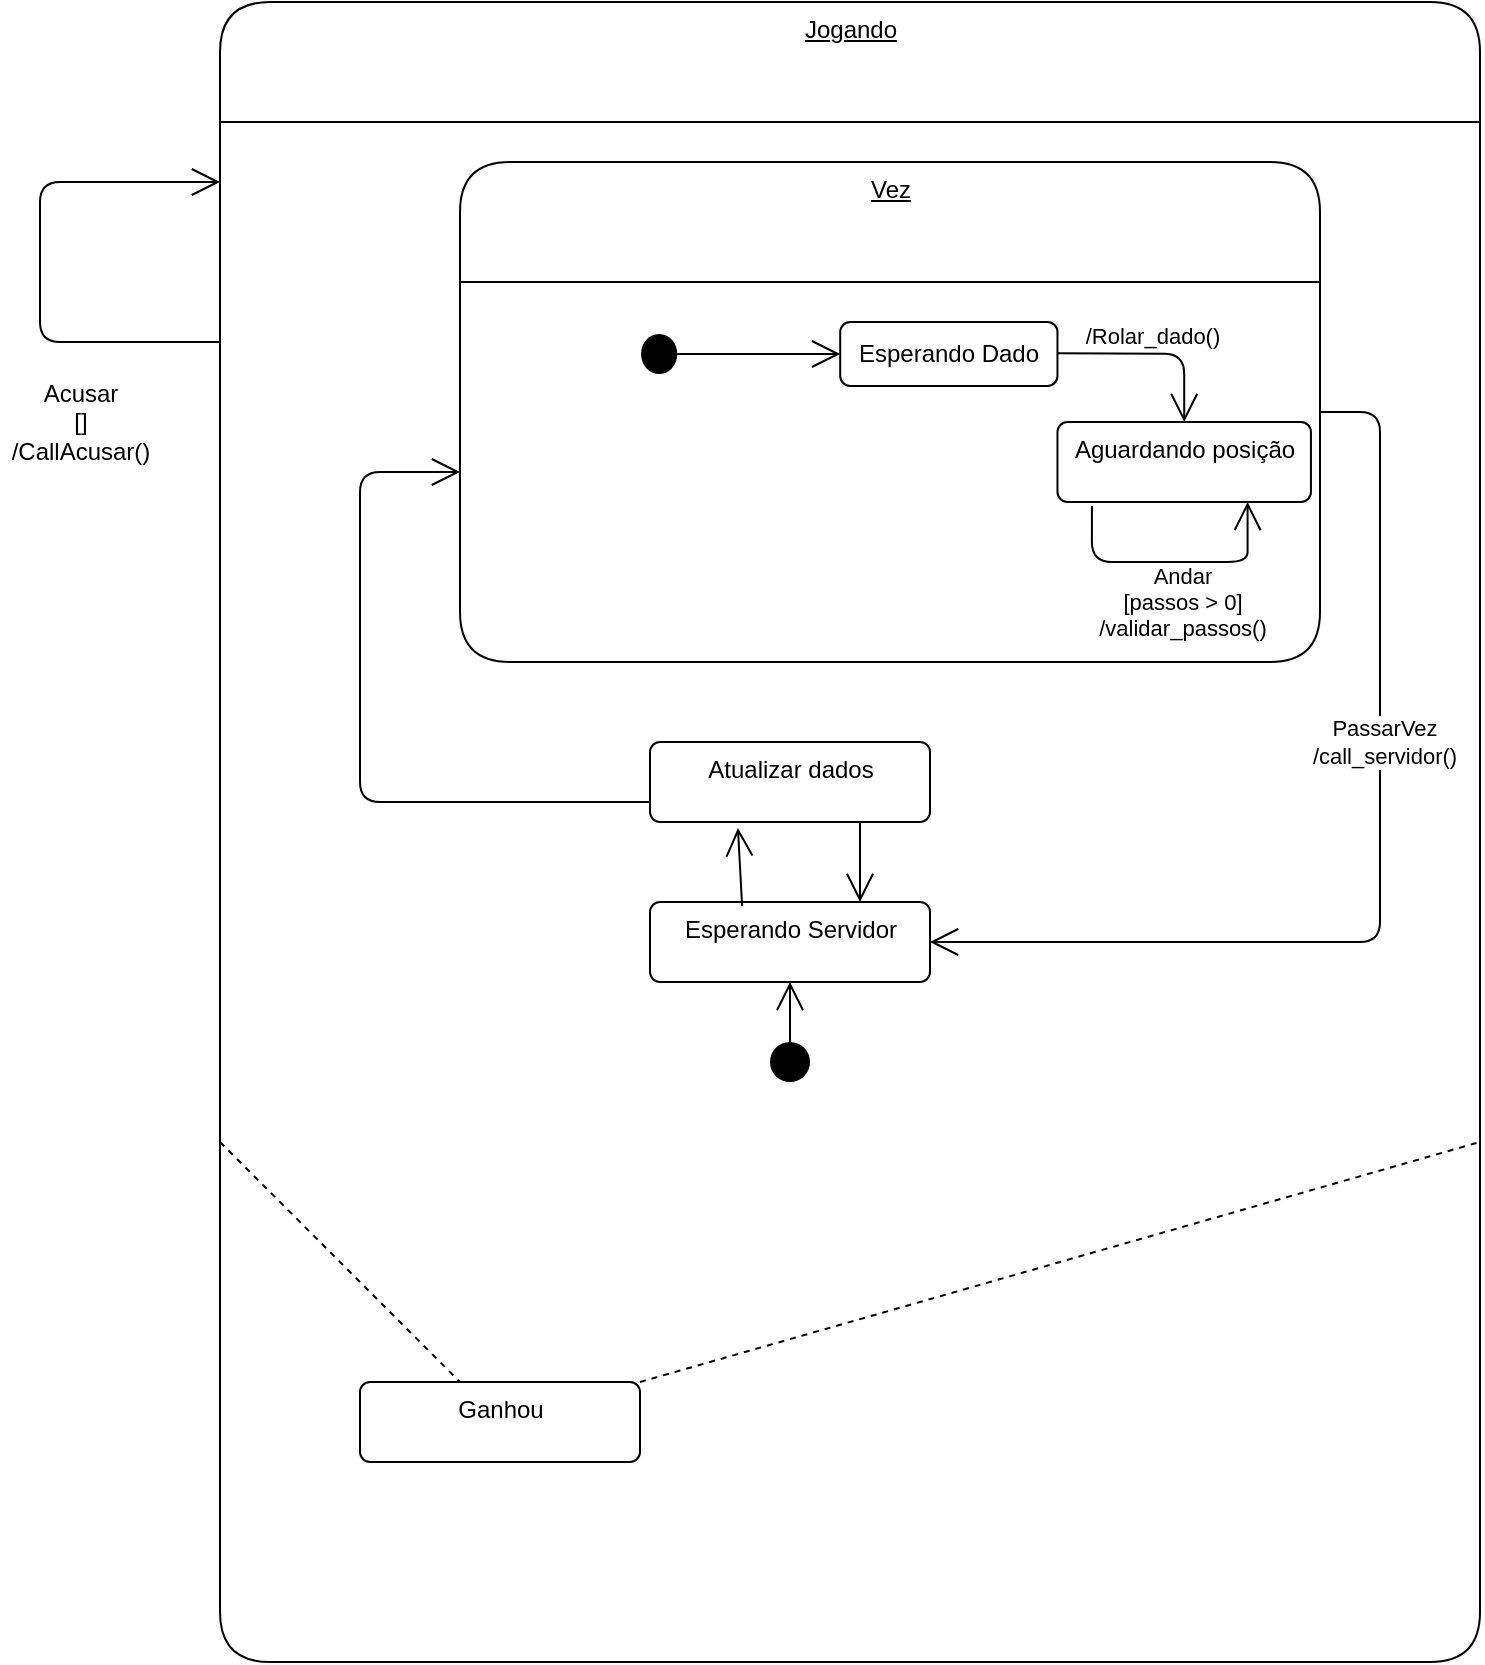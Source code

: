 <mxfile version="13.8.8" type="github" pages="2">
  <diagram id="FdHQBJaeoCMGci68xZTH" name="Page-1">
    <mxGraphModel dx="1014" dy="1667" grid="1" gridSize="10" guides="1" tooltips="1" connect="1" arrows="1" fold="1" page="1" pageScale="1" pageWidth="850" pageHeight="1100" math="0" shadow="0">
      <root>
        <mxCell id="0" />
        <mxCell id="1" parent="0" />
        <mxCell id="_obTZbQJrCH8QQwS0obB-1" value="Jogando" style="swimlane;fontStyle=4;align=center;verticalAlign=top;childLayout=stackLayout;horizontal=1;startSize=60;horizontalStack=0;resizeParent=1;resizeParentMax=0;resizeLast=0;collapsible=0;marginBottom=0;html=1;rounded=1;absoluteArcSize=1;arcSize=50;" parent="1" vertex="1">
          <mxGeometry x="210" y="-10" width="630" height="830" as="geometry" />
        </mxCell>
        <mxCell id="SEdrJ9N1UdzwdL0SiEn2-11" value="Vez" style="swimlane;fontStyle=4;align=center;verticalAlign=top;childLayout=stackLayout;horizontal=1;startSize=60;horizontalStack=0;resizeParent=1;resizeParentMax=0;resizeLast=0;collapsible=0;marginBottom=0;html=1;rounded=1;absoluteArcSize=1;arcSize=50;" parent="1" vertex="1">
          <mxGeometry x="330" y="70" width="430" height="250" as="geometry" />
        </mxCell>
        <mxCell id="SEdrJ9N1UdzwdL0SiEn2-2" value="" style="fillColor=none;strokeColor=none;container=1;collapsible=0;" parent="SEdrJ9N1UdzwdL0SiEn2-11" vertex="1">
          <mxGeometry y="60" width="430" height="190" as="geometry" />
        </mxCell>
        <mxCell id="SEdrJ9N1UdzwdL0SiEn2-3" value="Esperando Dado" style="html=1;align=center;verticalAlign=middle;rounded=1;absoluteArcSize=1;arcSize=10;" parent="SEdrJ9N1UdzwdL0SiEn2-2" vertex="1">
          <mxGeometry x="190.105" y="20" width="108.632" height="32" as="geometry" />
        </mxCell>
        <mxCell id="SEdrJ9N1UdzwdL0SiEn2-4" value="Aguardando posição" style="html=1;align=center;verticalAlign=top;rounded=1;absoluteArcSize=1;arcSize=10;dashed=0;" parent="SEdrJ9N1UdzwdL0SiEn2-2" vertex="1">
          <mxGeometry x="298.737" y="70" width="126.737" height="40" as="geometry" />
        </mxCell>
        <mxCell id="SEdrJ9N1UdzwdL0SiEn2-5" value="" style="ellipse;fillColor=#000000;strokeColor=none;" parent="SEdrJ9N1UdzwdL0SiEn2-2" vertex="1">
          <mxGeometry x="90.526" y="26" width="18.105" height="20" as="geometry" />
        </mxCell>
        <mxCell id="SEdrJ9N1UdzwdL0SiEn2-6" value="" style="endArrow=open;endFill=1;endSize=12;html=1;exitX=1;exitY=0.5;exitDx=0;exitDy=0;entryX=0;entryY=0.5;entryDx=0;entryDy=0;" parent="SEdrJ9N1UdzwdL0SiEn2-2" source="SEdrJ9N1UdzwdL0SiEn2-5" target="SEdrJ9N1UdzwdL0SiEn2-3" edge="1">
          <mxGeometry width="160" relative="1" as="geometry">
            <mxPoint x="135.789" y="110" as="sourcePoint" />
            <mxPoint x="280.632" y="110" as="targetPoint" />
            <Array as="points">
              <mxPoint x="117.684" y="36" />
            </Array>
          </mxGeometry>
        </mxCell>
        <mxCell id="SEdrJ9N1UdzwdL0SiEn2-7" value="" style="endArrow=open;endFill=1;endSize=12;html=1;" parent="SEdrJ9N1UdzwdL0SiEn2-2" target="SEdrJ9N1UdzwdL0SiEn2-4" edge="1">
          <mxGeometry width="160" relative="1" as="geometry">
            <mxPoint x="298.737" y="35.58" as="sourcePoint" />
            <mxPoint x="443.579" y="35.58" as="targetPoint" />
            <Array as="points">
              <mxPoint x="362.105" y="36" />
            </Array>
          </mxGeometry>
        </mxCell>
        <mxCell id="SEdrJ9N1UdzwdL0SiEn2-8" value="&lt;br&gt;/Rolar_dado()" style="edgeLabel;html=1;align=center;verticalAlign=middle;resizable=0;points=[];" parent="SEdrJ9N1UdzwdL0SiEn2-7" vertex="1" connectable="0">
          <mxGeometry x="-0.154" y="-2" relative="1" as="geometry">
            <mxPoint x="6.01" y="-17.84" as="offset" />
          </mxGeometry>
        </mxCell>
        <mxCell id="SEdrJ9N1UdzwdL0SiEn2-9" value="" style="endArrow=open;endFill=1;endSize=12;html=1;exitX=0.136;exitY=1.05;exitDx=0;exitDy=0;exitPerimeter=0;entryX=0.75;entryY=1;entryDx=0;entryDy=0;" parent="SEdrJ9N1UdzwdL0SiEn2-2" source="SEdrJ9N1UdzwdL0SiEn2-4" target="SEdrJ9N1UdzwdL0SiEn2-4" edge="1">
          <mxGeometry width="160" relative="1" as="geometry">
            <mxPoint x="307.789" y="150" as="sourcePoint" />
            <mxPoint x="452.632" y="150" as="targetPoint" />
            <Array as="points">
              <mxPoint x="315.937" y="140" />
              <mxPoint x="393.789" y="140" />
              <mxPoint x="393.789" y="130" />
            </Array>
          </mxGeometry>
        </mxCell>
        <mxCell id="SEdrJ9N1UdzwdL0SiEn2-10" value="&lt;div&gt;Andar&lt;br&gt;&lt;/div&gt;&lt;div&gt;[passos &amp;gt; 0]&lt;/div&gt;/validar_passos()" style="edgeLabel;html=1;align=center;verticalAlign=middle;resizable=0;points=[];" parent="SEdrJ9N1UdzwdL0SiEn2-9" vertex="1" connectable="0">
          <mxGeometry x="0.122" y="4" relative="1" as="geometry">
            <mxPoint x="-3" y="24" as="offset" />
          </mxGeometry>
        </mxCell>
        <mxCell id="H79wvoNpTXZyTcH2wQpE-5" value="Atualizar dados" style="html=1;align=center;verticalAlign=top;rounded=1;absoluteArcSize=1;arcSize=10;dashed=0;" parent="1" vertex="1">
          <mxGeometry x="425" y="360" width="140" height="40" as="geometry" />
        </mxCell>
        <mxCell id="_obTZbQJrCH8QQwS0obB-20" value="Esperando Servidor" style="html=1;align=center;verticalAlign=top;rounded=1;absoluteArcSize=1;arcSize=10;dashed=0;" parent="1" vertex="1">
          <mxGeometry x="425" y="440" width="140" height="40" as="geometry" />
        </mxCell>
        <mxCell id="_obTZbQJrCH8QQwS0obB-17" value="" style="endArrow=open;endFill=1;endSize=12;html=1;exitX=0;exitY=0.75;exitDx=0;exitDy=0;entryX=0;entryY=0.5;entryDx=0;entryDy=0;" parent="1" source="H79wvoNpTXZyTcH2wQpE-5" target="SEdrJ9N1UdzwdL0SiEn2-2" edge="1">
          <mxGeometry width="160" relative="1" as="geometry">
            <mxPoint x="150" y="460" as="sourcePoint" />
            <mxPoint x="30" y="350" as="targetPoint" />
            <Array as="points">
              <mxPoint x="280" y="390" />
              <mxPoint x="280" y="225" />
            </Array>
          </mxGeometry>
        </mxCell>
        <mxCell id="H79wvoNpTXZyTcH2wQpE-6" value="" style="endArrow=open;endFill=1;endSize=12;html=1;exitX=0.329;exitY=0.05;exitDx=0;exitDy=0;exitPerimeter=0;entryX=0.314;entryY=1.075;entryDx=0;entryDy=0;entryPerimeter=0;" parent="1" source="_obTZbQJrCH8QQwS0obB-20" target="H79wvoNpTXZyTcH2wQpE-5" edge="1">
          <mxGeometry width="160" relative="1" as="geometry">
            <mxPoint x="330" y="310" as="sourcePoint" />
            <mxPoint x="490" y="310" as="targetPoint" />
          </mxGeometry>
        </mxCell>
        <mxCell id="H79wvoNpTXZyTcH2wQpE-7" value="" style="endArrow=open;endFill=1;endSize=12;html=1;exitX=0.75;exitY=1;exitDx=0;exitDy=0;entryX=0.75;entryY=0;entryDx=0;entryDy=0;" parent="1" source="H79wvoNpTXZyTcH2wQpE-5" target="_obTZbQJrCH8QQwS0obB-20" edge="1">
          <mxGeometry width="160" relative="1" as="geometry">
            <mxPoint x="330" y="310" as="sourcePoint" />
            <mxPoint x="490" y="310" as="targetPoint" />
          </mxGeometry>
        </mxCell>
        <mxCell id="_obTZbQJrCH8QQwS0obB-16" value="" style="endArrow=open;endFill=1;endSize=12;html=1;entryX=1;entryY=0.5;entryDx=0;entryDy=0;exitX=1;exitY=0.5;exitDx=0;exitDy=0;" parent="1" source="SEdrJ9N1UdzwdL0SiEn2-11" target="_obTZbQJrCH8QQwS0obB-20" edge="1">
          <mxGeometry width="160" relative="1" as="geometry">
            <mxPoint x="560" y="140" as="sourcePoint" />
            <mxPoint x="290" y="390" as="targetPoint" />
            <Array as="points">
              <mxPoint x="790" y="195" />
              <mxPoint x="790" y="460" />
            </Array>
          </mxGeometry>
        </mxCell>
        <mxCell id="H79wvoNpTXZyTcH2wQpE-1" value="PassarVez&lt;br&gt;&lt;div&gt;/call_servidor()&lt;br&gt;&lt;/div&gt;" style="edgeLabel;html=1;align=center;verticalAlign=middle;resizable=0;points=[];" parent="_obTZbQJrCH8QQwS0obB-16" vertex="1" connectable="0">
          <mxGeometry x="-0.501" y="2" relative="1" as="geometry">
            <mxPoint y="65" as="offset" />
          </mxGeometry>
        </mxCell>
        <mxCell id="_obTZbQJrCH8QQwS0obB-19" value="" style="endArrow=open;endFill=1;endSize=12;html=1;entryX=0.5;entryY=1;entryDx=0;entryDy=0;exitX=0.5;exitY=0;exitDx=0;exitDy=0;" parent="1" source="_obTZbQJrCH8QQwS0obB-18" target="_obTZbQJrCH8QQwS0obB-20" edge="1">
          <mxGeometry width="160" relative="1" as="geometry">
            <mxPoint x="210" y="510" as="sourcePoint" />
            <mxPoint x="215" y="500" as="targetPoint" />
          </mxGeometry>
        </mxCell>
        <mxCell id="_obTZbQJrCH8QQwS0obB-18" value="" style="ellipse;fillColor=#000000;strokeColor=none;" parent="1" vertex="1">
          <mxGeometry x="485" y="510" width="20" height="20" as="geometry" />
        </mxCell>
        <mxCell id="SEdrJ9N1UdzwdL0SiEn2-22" value="" style="endArrow=none;dashed=1;html=1;" parent="1" edge="1" source="zj5sqArytaDPVmHcJlim-5">
          <mxGeometry width="50" height="50" relative="1" as="geometry">
            <mxPoint x="210" y="560" as="sourcePoint" />
            <mxPoint x="840" y="560" as="targetPoint" />
          </mxGeometry>
        </mxCell>
        <mxCell id="SEdrJ9N1UdzwdL0SiEn2-23" value="" style="endArrow=open;endFill=1;endSize=12;html=1;" parent="1" edge="1">
          <mxGeometry width="160" relative="1" as="geometry">
            <mxPoint x="210" y="160" as="sourcePoint" />
            <mxPoint x="210" y="80" as="targetPoint" />
            <Array as="points">
              <mxPoint x="120" y="160" />
              <mxPoint x="120" y="80" />
            </Array>
          </mxGeometry>
        </mxCell>
        <mxCell id="SEdrJ9N1UdzwdL0SiEn2-24" value="&lt;div&gt;Acusar&lt;/div&gt;&lt;div&gt;[]&lt;/div&gt;&lt;div&gt;/CallAcusar()&lt;br&gt;&lt;/div&gt;" style="text;html=1;align=center;verticalAlign=middle;resizable=0;points=[];autosize=1;" parent="1" vertex="1">
          <mxGeometry x="100" y="175" width="80" height="50" as="geometry" />
        </mxCell>
        <mxCell id="zj5sqArytaDPVmHcJlim-5" value="Ganhou" style="html=1;align=center;verticalAlign=top;rounded=1;absoluteArcSize=1;arcSize=10;dashed=0;" vertex="1" parent="1">
          <mxGeometry x="280" y="680" width="140" height="40" as="geometry" />
        </mxCell>
        <mxCell id="zj5sqArytaDPVmHcJlim-6" value="" style="endArrow=none;dashed=1;html=1;" edge="1" parent="1" target="zj5sqArytaDPVmHcJlim-5">
          <mxGeometry width="50" height="50" relative="1" as="geometry">
            <mxPoint x="210.0" y="560" as="sourcePoint" />
            <mxPoint x="840" y="560" as="targetPoint" />
          </mxGeometry>
        </mxCell>
      </root>
    </mxGraphModel>
  </diagram>
  <diagram id="dnfbKCSGOnCngcE_kahK" name="Page-2">
    <mxGraphModel grid="1" gridSize="10" guides="1" tooltips="1" connect="1" arrows="1" page="1" fold="1" pageScale="1" pageWidth="850" pageHeight="1100" math="0" shadow="0">
      <root>
        <mxCell id="swVuszVN-sHBQ0xZqsWk-0" />
        <mxCell id="swVuszVN-sHBQ0xZqsWk-1" parent="swVuszVN-sHBQ0xZqsWk-0" />
        <mxCell id="ronm4ShGnRCMgmX61RPs-4" style="edgeStyle=orthogonalEdgeStyle;rounded=0;orthogonalLoop=1;jettySize=auto;html=1;entryX=0;entryY=0.5;entryDx=0;entryDy=0;" edge="1" parent="swVuszVN-sHBQ0xZqsWk-1" source="swVuszVN-sHBQ0xZqsWk-2" target="swVuszVN-sHBQ0xZqsWk-5">
          <mxGeometry relative="1" as="geometry">
            <Array as="points">
              <mxPoint x="75" y="175" />
            </Array>
          </mxGeometry>
        </mxCell>
        <mxCell id="ronm4ShGnRCMgmX61RPs-5" style="edgeStyle=orthogonalEdgeStyle;rounded=0;orthogonalLoop=1;jettySize=auto;html=1;entryX=0;entryY=0.5;entryDx=0;entryDy=0;" edge="1" parent="swVuszVN-sHBQ0xZqsWk-1" source="swVuszVN-sHBQ0xZqsWk-2" target="ronm4ShGnRCMgmX61RPs-0">
          <mxGeometry relative="1" as="geometry" />
        </mxCell>
        <mxCell id="swVuszVN-sHBQ0xZqsWk-2" value="Jogador" style="shape=umlActor;verticalLabelPosition=bottom;verticalAlign=top;html=1;outlineConnect=0;" parent="swVuszVN-sHBQ0xZqsWk-1" vertex="1">
          <mxGeometry x="60" y="180" width="30" height="60" as="geometry" />
        </mxCell>
        <mxCell id="swVuszVN-sHBQ0xZqsWk-5" value="Rolar dados" style="ellipse;whiteSpace=wrap;html=1;" parent="swVuszVN-sHBQ0xZqsWk-1" vertex="1">
          <mxGeometry x="180" y="140" width="140" height="70" as="geometry" />
        </mxCell>
        <mxCell id="swVuszVN-sHBQ0xZqsWk-8" value="Andar" style="ellipse;whiteSpace=wrap;html=1;" parent="swVuszVN-sHBQ0xZqsWk-1" vertex="1">
          <mxGeometry x="380" y="140" width="140" height="70" as="geometry" />
        </mxCell>
        <mxCell id="X0Pugrt3TFv84bYp3rb8-0" value="" style="endArrow=open;endFill=1;endSize=12;html=1;exitX=1;exitY=0.5;exitDx=0;exitDy=0;entryX=0;entryY=0.5;entryDx=0;entryDy=0;" parent="swVuszVN-sHBQ0xZqsWk-1" source="swVuszVN-sHBQ0xZqsWk-5" target="swVuszVN-sHBQ0xZqsWk-8" edge="1">
          <mxGeometry width="160" relative="1" as="geometry">
            <mxPoint x="330" y="250" as="sourcePoint" />
            <mxPoint x="490" y="250" as="targetPoint" />
          </mxGeometry>
        </mxCell>
        <mxCell id="X0Pugrt3TFv84bYp3rb8-1" value="Palpite" style="ellipse;" vertex="1" parent="swVuszVN-sHBQ0xZqsWk-1">
          <mxGeometry x="570" y="140" width="150" height="70" as="geometry" />
        </mxCell>
        <mxCell id="X0Pugrt3TFv84bYp3rb8-3" value="Acusar" style="ellipse;" vertex="1" parent="swVuszVN-sHBQ0xZqsWk-1">
          <mxGeometry x="580" y="230" width="130" height="65" as="geometry" />
        </mxCell>
        <mxCell id="X0Pugrt3TFv84bYp3rb8-4" value="" style="endArrow=open;endFill=1;endSize=12;html=1;entryX=0;entryY=0.5;entryDx=0;entryDy=0;exitX=1;exitY=0.5;exitDx=0;exitDy=0;" edge="1" parent="swVuszVN-sHBQ0xZqsWk-1" source="swVuszVN-sHBQ0xZqsWk-8" target="X0Pugrt3TFv84bYp3rb8-1">
          <mxGeometry width="160" relative="1" as="geometry">
            <mxPoint x="330" y="250" as="sourcePoint" />
            <mxPoint x="490" y="250" as="targetPoint" />
          </mxGeometry>
        </mxCell>
        <mxCell id="X0Pugrt3TFv84bYp3rb8-5" value="" style="endArrow=open;endFill=1;endSize=12;html=1;entryX=0;entryY=0.5;entryDx=0;entryDy=0;exitX=0.5;exitY=1;exitDx=0;exitDy=0;" edge="1" parent="swVuszVN-sHBQ0xZqsWk-1" source="swVuszVN-sHBQ0xZqsWk-8" target="X0Pugrt3TFv84bYp3rb8-3">
          <mxGeometry width="160" relative="1" as="geometry">
            <mxPoint x="330" y="250" as="sourcePoint" />
            <mxPoint x="490" y="250" as="targetPoint" />
            <Array as="points">
              <mxPoint x="450" y="263" />
            </Array>
          </mxGeometry>
        </mxCell>
        <mxCell id="ronm4ShGnRCMgmX61RPs-0" value="Anotar" style="ellipse;" vertex="1" parent="swVuszVN-sHBQ0xZqsWk-1">
          <mxGeometry x="187.5" y="225" width="125" height="70" as="geometry" />
        </mxCell>
      </root>
    </mxGraphModel>
  </diagram>
</mxfile>
